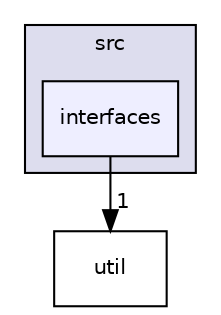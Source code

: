 digraph "src/interfaces" {
  compound=true
  node [ fontsize="10", fontname="Helvetica"];
  edge [ labelfontsize="10", labelfontname="Helvetica"];
  subgraph clusterdir_68267d1309a1af8e8297ef4c3efbcdba {
    graph [ bgcolor="#ddddee", pencolor="black", label="src" fontname="Helvetica", fontsize="10", URL="dir_68267d1309a1af8e8297ef4c3efbcdba.html"]
  dir_ee3f1a7951c308657a65f8199076c1d6 [shape=box, label="interfaces", style="filled", fillcolor="#eeeeff", pencolor="black", URL="dir_ee3f1a7951c308657a65f8199076c1d6.html"];
  }
  dir_b7878ad5ecbf2506f4125b9d34c97e45 [shape=box label="util" URL="dir_b7878ad5ecbf2506f4125b9d34c97e45.html"];
  dir_ee3f1a7951c308657a65f8199076c1d6->dir_b7878ad5ecbf2506f4125b9d34c97e45 [headlabel="1", labeldistance=1.5 headhref="dir_000007_000009.html"];
}
